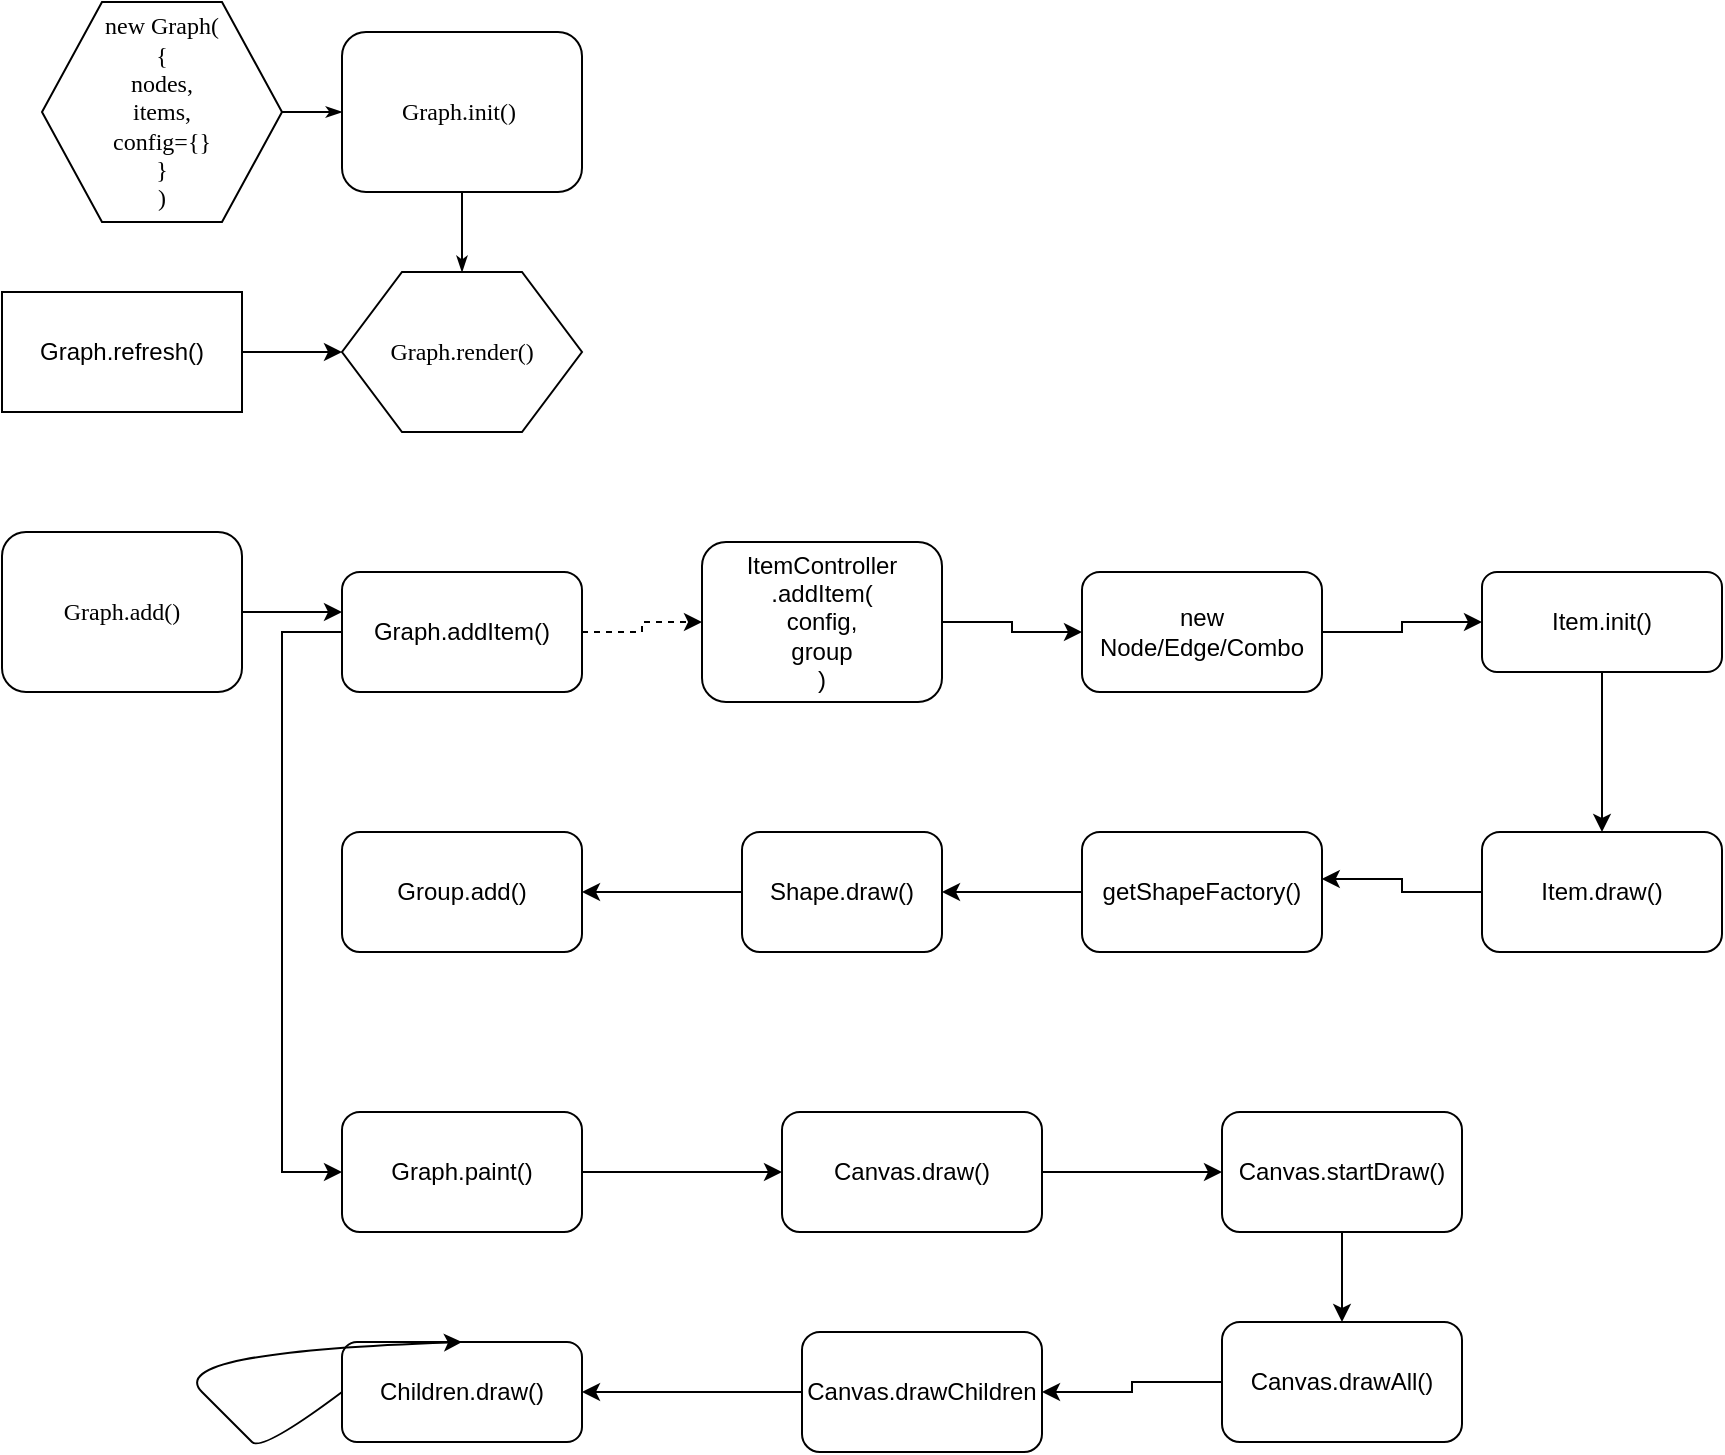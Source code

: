 <mxfile version="15.7.0" type="github" pages="3">
  <diagram name="Page-1" id="8ce9d11a-91a2-4d17-14d8-a56ed91bf033">
    <mxGraphModel dx="926" dy="532" grid="1" gridSize="10" guides="1" tooltips="1" connect="1" arrows="1" fold="1" page="1" pageScale="1" pageWidth="1100" pageHeight="850" background="none" math="0" shadow="0">
      <root>
        <mxCell id="0" />
        <mxCell id="1" parent="0" />
        <mxCell id="17ea667e15c223fc-28" style="edgeStyle=orthogonalEdgeStyle;rounded=1;html=1;labelBackgroundColor=none;startArrow=none;startFill=0;startSize=5;endArrow=classicThin;endFill=1;endSize=5;jettySize=auto;orthogonalLoop=1;strokeWidth=1;fontFamily=Verdana;fontSize=8" parent="1" source="17ea667e15c223fc-1" target="17ea667e15c223fc-2" edge="1">
          <mxGeometry relative="1" as="geometry" />
        </mxCell>
        <mxCell id="17ea667e15c223fc-1" value="new Graph(&lt;br&gt;{&lt;br&gt;nodes,&lt;br&gt;items,&lt;br&gt;config={}&lt;br&gt;}&lt;br&gt;)" style="shape=hexagon;perimeter=hexagonPerimeter;whiteSpace=wrap;html=1;rounded=0;shadow=0;labelBackgroundColor=none;strokeWidth=1;fontFamily=Verdana;fontSize=12;align=center;" parent="1" vertex="1">
          <mxGeometry x="30" y="45" width="120" height="110" as="geometry" />
        </mxCell>
        <mxCell id="17ea667e15c223fc-2" value="Graph.init()&amp;nbsp;" style="rounded=1;whiteSpace=wrap;html=1;shadow=0;labelBackgroundColor=none;strokeWidth=1;fontFamily=Verdana;fontSize=12;align=center;" parent="1" vertex="1">
          <mxGeometry x="180" y="60" width="120" height="80" as="geometry" />
        </mxCell>
        <mxCell id="17ea667e15c223fc-30" style="edgeStyle=orthogonalEdgeStyle;rounded=1;html=1;labelBackgroundColor=none;startArrow=none;startFill=0;startSize=5;endArrow=classicThin;endFill=1;endSize=5;jettySize=auto;orthogonalLoop=1;strokeWidth=1;fontFamily=Verdana;fontSize=8;exitX=0.5;exitY=1;exitDx=0;exitDy=0;" parent="1" source="17ea667e15c223fc-2" target="17ea667e15c223fc-5" edge="1">
          <mxGeometry relative="1" as="geometry">
            <mxPoint x="260.0" y="180.059" as="sourcePoint" />
          </mxGeometry>
        </mxCell>
        <mxCell id="17ea667e15c223fc-5" value="Graph.render()" style="shape=hexagon;perimeter=hexagonPerimeter;whiteSpace=wrap;html=1;rounded=0;shadow=0;labelBackgroundColor=none;strokeWidth=1;fontFamily=Verdana;fontSize=12;align=center;" parent="1" vertex="1">
          <mxGeometry x="180" y="180" width="120" height="80" as="geometry" />
        </mxCell>
        <mxCell id="Io-u_CDgHD77KVOLodCP-3" style="edgeStyle=orthogonalEdgeStyle;rounded=0;orthogonalLoop=1;jettySize=auto;html=1;entryX=0;entryY=0.5;entryDx=0;entryDy=0;" edge="1" parent="1" source="17ea667e15c223fc-8">
          <mxGeometry relative="1" as="geometry">
            <mxPoint x="180.0" y="350" as="targetPoint" />
          </mxGeometry>
        </mxCell>
        <mxCell id="17ea667e15c223fc-8" value="Graph.add()" style="rounded=1;whiteSpace=wrap;html=1;shadow=0;labelBackgroundColor=none;strokeWidth=1;fontFamily=Verdana;fontSize=12;align=center;" parent="1" vertex="1">
          <mxGeometry x="10" y="310" width="120" height="80" as="geometry" />
        </mxCell>
        <mxCell id="Io-u_CDgHD77KVOLodCP-2" style="edgeStyle=orthogonalEdgeStyle;rounded=0;orthogonalLoop=1;jettySize=auto;html=1;entryX=0;entryY=0.5;entryDx=0;entryDy=0;" edge="1" parent="1" source="Io-u_CDgHD77KVOLodCP-1" target="17ea667e15c223fc-5">
          <mxGeometry relative="1" as="geometry" />
        </mxCell>
        <mxCell id="Io-u_CDgHD77KVOLodCP-1" value="Graph.refresh()" style="rounded=0;whiteSpace=wrap;html=1;" vertex="1" parent="1">
          <mxGeometry x="10" y="190" width="120" height="60" as="geometry" />
        </mxCell>
        <mxCell id="Io-u_CDgHD77KVOLodCP-7" style="edgeStyle=orthogonalEdgeStyle;rounded=0;orthogonalLoop=1;jettySize=auto;html=1;exitX=1;exitY=0.5;exitDx=0;exitDy=0;dashed=1;" edge="1" parent="1" source="Io-u_CDgHD77KVOLodCP-5" target="Io-u_CDgHD77KVOLodCP-6">
          <mxGeometry relative="1" as="geometry" />
        </mxCell>
        <mxCell id="Io-u_CDgHD77KVOLodCP-21" style="edgeStyle=orthogonalEdgeStyle;rounded=0;orthogonalLoop=1;jettySize=auto;html=1;entryX=0;entryY=0.5;entryDx=0;entryDy=0;entryPerimeter=0;" edge="1" parent="1" source="Io-u_CDgHD77KVOLodCP-5" target="Io-u_CDgHD77KVOLodCP-20">
          <mxGeometry relative="1" as="geometry">
            <Array as="points">
              <mxPoint x="150" y="360" />
              <mxPoint x="150" y="630" />
            </Array>
          </mxGeometry>
        </mxCell>
        <mxCell id="Io-u_CDgHD77KVOLodCP-5" value="Graph.addItem()" style="rounded=1;whiteSpace=wrap;html=1;" vertex="1" parent="1">
          <mxGeometry x="180" y="330" width="120" height="60" as="geometry" />
        </mxCell>
        <mxCell id="Io-u_CDgHD77KVOLodCP-9" style="edgeStyle=orthogonalEdgeStyle;rounded=0;orthogonalLoop=1;jettySize=auto;html=1;exitX=1;exitY=0.5;exitDx=0;exitDy=0;" edge="1" parent="1" source="Io-u_CDgHD77KVOLodCP-6" target="Io-u_CDgHD77KVOLodCP-8">
          <mxGeometry relative="1" as="geometry" />
        </mxCell>
        <mxCell id="Io-u_CDgHD77KVOLodCP-6" value="ItemController&lt;br&gt;.addItem(&lt;br&gt;config,&lt;br&gt;group&lt;br&gt;)" style="rounded=1;whiteSpace=wrap;html=1;" vertex="1" parent="1">
          <mxGeometry x="360" y="315" width="120" height="80" as="geometry" />
        </mxCell>
        <mxCell id="Io-u_CDgHD77KVOLodCP-11" style="edgeStyle=orthogonalEdgeStyle;rounded=0;orthogonalLoop=1;jettySize=auto;html=1;entryX=0;entryY=0.5;entryDx=0;entryDy=0;" edge="1" parent="1" source="Io-u_CDgHD77KVOLodCP-8" target="Io-u_CDgHD77KVOLodCP-10">
          <mxGeometry relative="1" as="geometry" />
        </mxCell>
        <mxCell id="Io-u_CDgHD77KVOLodCP-8" value="new Node/Edge/Combo" style="rounded=1;whiteSpace=wrap;html=1;" vertex="1" parent="1">
          <mxGeometry x="550" y="330" width="120" height="60" as="geometry" />
        </mxCell>
        <mxCell id="Io-u_CDgHD77KVOLodCP-13" style="edgeStyle=orthogonalEdgeStyle;rounded=0;orthogonalLoop=1;jettySize=auto;html=1;entryX=0.5;entryY=0;entryDx=0;entryDy=0;" edge="1" parent="1" source="Io-u_CDgHD77KVOLodCP-10" target="Io-u_CDgHD77KVOLodCP-12">
          <mxGeometry relative="1" as="geometry" />
        </mxCell>
        <mxCell id="Io-u_CDgHD77KVOLodCP-10" value="Item.init()" style="rounded=1;whiteSpace=wrap;html=1;" vertex="1" parent="1">
          <mxGeometry x="750" y="330" width="120" height="50" as="geometry" />
        </mxCell>
        <mxCell id="Io-u_CDgHD77KVOLodCP-16" style="edgeStyle=orthogonalEdgeStyle;rounded=0;orthogonalLoop=1;jettySize=auto;html=1;entryX=0.999;entryY=0.391;entryDx=0;entryDy=0;entryPerimeter=0;" edge="1" parent="1" source="Io-u_CDgHD77KVOLodCP-12" target="Io-u_CDgHD77KVOLodCP-15">
          <mxGeometry relative="1" as="geometry" />
        </mxCell>
        <mxCell id="Io-u_CDgHD77KVOLodCP-12" value="Item.draw()" style="rounded=1;whiteSpace=wrap;html=1;" vertex="1" parent="1">
          <mxGeometry x="750" y="460" width="120" height="60" as="geometry" />
        </mxCell>
        <mxCell id="Io-u_CDgHD77KVOLodCP-18" style="edgeStyle=orthogonalEdgeStyle;rounded=0;orthogonalLoop=1;jettySize=auto;html=1;entryX=1;entryY=0.5;entryDx=0;entryDy=0;" edge="1" parent="1" source="Io-u_CDgHD77KVOLodCP-15" target="Io-u_CDgHD77KVOLodCP-17">
          <mxGeometry relative="1" as="geometry" />
        </mxCell>
        <mxCell id="Io-u_CDgHD77KVOLodCP-15" value="getShapeFactory()" style="rounded=1;whiteSpace=wrap;html=1;" vertex="1" parent="1">
          <mxGeometry x="550" y="460" width="120" height="60" as="geometry" />
        </mxCell>
        <mxCell id="Io-u_CDgHD77KVOLodCP-39" style="edgeStyle=orthogonalEdgeStyle;rounded=0;orthogonalLoop=1;jettySize=auto;html=1;entryX=1;entryY=0.5;entryDx=0;entryDy=0;" edge="1" parent="1" source="Io-u_CDgHD77KVOLodCP-17" target="Io-u_CDgHD77KVOLodCP-38">
          <mxGeometry relative="1" as="geometry" />
        </mxCell>
        <mxCell id="Io-u_CDgHD77KVOLodCP-17" value="Shape.draw()" style="rounded=1;whiteSpace=wrap;html=1;" vertex="1" parent="1">
          <mxGeometry x="380" y="460" width="100" height="60" as="geometry" />
        </mxCell>
        <mxCell id="Io-u_CDgHD77KVOLodCP-23" style="edgeStyle=orthogonalEdgeStyle;rounded=0;orthogonalLoop=1;jettySize=auto;html=1;entryX=0;entryY=0.5;entryDx=0;entryDy=0;" edge="1" parent="1" source="Io-u_CDgHD77KVOLodCP-20" target="Io-u_CDgHD77KVOLodCP-22">
          <mxGeometry relative="1" as="geometry" />
        </mxCell>
        <mxCell id="Io-u_CDgHD77KVOLodCP-20" value="Graph.paint()" style="rounded=1;whiteSpace=wrap;html=1;" vertex="1" parent="1">
          <mxGeometry x="180" y="600" width="120" height="60" as="geometry" />
        </mxCell>
        <mxCell id="Io-u_CDgHD77KVOLodCP-26" style="edgeStyle=orthogonalEdgeStyle;rounded=0;orthogonalLoop=1;jettySize=auto;html=1;entryX=0;entryY=0.5;entryDx=0;entryDy=0;" edge="1" parent="1" source="Io-u_CDgHD77KVOLodCP-22" target="Io-u_CDgHD77KVOLodCP-24">
          <mxGeometry relative="1" as="geometry" />
        </mxCell>
        <mxCell id="Io-u_CDgHD77KVOLodCP-22" value="Canvas.draw()" style="rounded=1;whiteSpace=wrap;html=1;" vertex="1" parent="1">
          <mxGeometry x="400" y="600" width="130" height="60" as="geometry" />
        </mxCell>
        <mxCell id="Io-u_CDgHD77KVOLodCP-28" style="edgeStyle=orthogonalEdgeStyle;rounded=0;orthogonalLoop=1;jettySize=auto;html=1;exitX=0.5;exitY=1;exitDx=0;exitDy=0;entryX=0.5;entryY=0;entryDx=0;entryDy=0;" edge="1" parent="1" source="Io-u_CDgHD77KVOLodCP-24" target="Io-u_CDgHD77KVOLodCP-25">
          <mxGeometry relative="1" as="geometry" />
        </mxCell>
        <mxCell id="Io-u_CDgHD77KVOLodCP-24" value="Canvas.startDraw()" style="rounded=1;whiteSpace=wrap;html=1;" vertex="1" parent="1">
          <mxGeometry x="620" y="600" width="120" height="60" as="geometry" />
        </mxCell>
        <mxCell id="Io-u_CDgHD77KVOLodCP-30" style="edgeStyle=orthogonalEdgeStyle;rounded=0;orthogonalLoop=1;jettySize=auto;html=1;entryX=1;entryY=0.5;entryDx=0;entryDy=0;" edge="1" parent="1" source="Io-u_CDgHD77KVOLodCP-25" target="Io-u_CDgHD77KVOLodCP-29">
          <mxGeometry relative="1" as="geometry" />
        </mxCell>
        <mxCell id="Io-u_CDgHD77KVOLodCP-25" value="Canvas.drawAll()" style="rounded=1;whiteSpace=wrap;html=1;" vertex="1" parent="1">
          <mxGeometry x="620" y="705" width="120" height="60" as="geometry" />
        </mxCell>
        <mxCell id="Io-u_CDgHD77KVOLodCP-34" style="edgeStyle=orthogonalEdgeStyle;rounded=0;orthogonalLoop=1;jettySize=auto;html=1;entryX=1;entryY=0.5;entryDx=0;entryDy=0;" edge="1" parent="1" source="Io-u_CDgHD77KVOLodCP-29" target="Io-u_CDgHD77KVOLodCP-33">
          <mxGeometry relative="1" as="geometry" />
        </mxCell>
        <mxCell id="Io-u_CDgHD77KVOLodCP-29" value="Canvas.drawChildren" style="rounded=1;whiteSpace=wrap;html=1;" vertex="1" parent="1">
          <mxGeometry x="410" y="710" width="120" height="60" as="geometry" />
        </mxCell>
        <mxCell id="Io-u_CDgHD77KVOLodCP-33" value="Children.draw()" style="rounded=1;whiteSpace=wrap;html=1;" vertex="1" parent="1">
          <mxGeometry x="180" y="715" width="120" height="50" as="geometry" />
        </mxCell>
        <mxCell id="Io-u_CDgHD77KVOLodCP-37" value="" style="curved=1;endArrow=classic;html=1;rounded=0;entryX=0.5;entryY=0;entryDx=0;entryDy=0;exitX=0;exitY=0.5;exitDx=0;exitDy=0;" edge="1" parent="1" source="Io-u_CDgHD77KVOLodCP-33" target="Io-u_CDgHD77KVOLodCP-33">
          <mxGeometry width="50" height="50" relative="1" as="geometry">
            <mxPoint x="90" y="770" as="sourcePoint" />
            <mxPoint x="140" y="720" as="targetPoint" />
            <Array as="points">
              <mxPoint x="140" y="770" />
              <mxPoint x="130" y="760" />
              <mxPoint x="90" y="720" />
            </Array>
          </mxGeometry>
        </mxCell>
        <mxCell id="Io-u_CDgHD77KVOLodCP-38" value="Group.add()" style="rounded=1;whiteSpace=wrap;html=1;" vertex="1" parent="1">
          <mxGeometry x="180" y="460" width="120" height="60" as="geometry" />
        </mxCell>
      </root>
    </mxGraphModel>
  </diagram>
  <diagram id="4KKUV-NfK35O08UQdXNA" name="Page-2">
    <mxGraphModel dx="926" dy="532" grid="1" gridSize="10" guides="1" tooltips="1" connect="1" arrows="1" fold="1" page="1" pageScale="1" pageWidth="850" pageHeight="1100" math="0" shadow="0">
      <root>
        <mxCell id="eYRsBCzG8zbw765XDVCu-0" />
        <mxCell id="eYRsBCzG8zbw765XDVCu-1" parent="eYRsBCzG8zbw765XDVCu-0" />
        <mxCell id="eYRsBCzG8zbw765XDVCu-4" style="edgeStyle=orthogonalEdgeStyle;rounded=0;orthogonalLoop=1;jettySize=auto;html=1;entryX=0;entryY=0.5;entryDx=0;entryDy=0;" edge="1" parent="eYRsBCzG8zbw765XDVCu-1" source="eYRsBCzG8zbw765XDVCu-2" target="eYRsBCzG8zbw765XDVCu-3">
          <mxGeometry relative="1" as="geometry" />
        </mxCell>
        <mxCell id="eYRsBCzG8zbw765XDVCu-2" value="Graph.layout()" style="shape=hexagon;perimeter=hexagonPerimeter2;whiteSpace=wrap;html=1;fixedSize=1;" vertex="1" parent="eYRsBCzG8zbw765XDVCu-1">
          <mxGeometry x="40" y="40" width="120" height="80" as="geometry" />
        </mxCell>
        <mxCell id="eYRsBCzG8zbw765XDVCu-6" style="edgeStyle=orthogonalEdgeStyle;rounded=0;orthogonalLoop=1;jettySize=auto;html=1;entryX=0;entryY=0.5;entryDx=0;entryDy=0;" edge="1" parent="eYRsBCzG8zbw765XDVCu-1" source="eYRsBCzG8zbw765XDVCu-3" target="eYRsBCzG8zbw765XDVCu-5">
          <mxGeometry relative="1" as="geometry" />
        </mxCell>
        <mxCell id="eYRsBCzG8zbw765XDVCu-3" value="LayoutController.layout()" style="rounded=1;whiteSpace=wrap;html=1;" vertex="1" parent="eYRsBCzG8zbw765XDVCu-1">
          <mxGeometry x="220" y="50" width="140" height="60" as="geometry" />
        </mxCell>
        <mxCell id="eYRsBCzG8zbw765XDVCu-8" style="edgeStyle=orthogonalEdgeStyle;rounded=0;orthogonalLoop=1;jettySize=auto;html=1;entryX=0.5;entryY=0;entryDx=0;entryDy=0;exitX=0.5;exitY=1;exitDx=0;exitDy=0;" edge="1" parent="eYRsBCzG8zbw765XDVCu-1" source="eYRsBCzG8zbw765XDVCu-9" target="eYRsBCzG8zbw765XDVCu-7">
          <mxGeometry relative="1" as="geometry" />
        </mxCell>
        <mxCell id="eYRsBCzG8zbw765XDVCu-10" style="edgeStyle=orthogonalEdgeStyle;rounded=0;orthogonalLoop=1;jettySize=auto;html=1;" edge="1" parent="eYRsBCzG8zbw765XDVCu-1" source="eYRsBCzG8zbw765XDVCu-5" target="eYRsBCzG8zbw765XDVCu-9">
          <mxGeometry relative="1" as="geometry" />
        </mxCell>
        <mxCell id="eYRsBCzG8zbw765XDVCu-5" value="initLayoutInstance()" style="rounded=1;whiteSpace=wrap;html=1;" vertex="1" parent="eYRsBCzG8zbw765XDVCu-1">
          <mxGeometry x="460" y="50" width="130" height="60" as="geometry" />
        </mxCell>
        <mxCell id="eYRsBCzG8zbw765XDVCu-12" style="edgeStyle=orthogonalEdgeStyle;rounded=0;orthogonalLoop=1;jettySize=auto;html=1;entryX=1;entryY=0.5;entryDx=0;entryDy=0;" edge="1" parent="eYRsBCzG8zbw765XDVCu-1" source="eYRsBCzG8zbw765XDVCu-7" target="eYRsBCzG8zbw765XDVCu-11">
          <mxGeometry relative="1" as="geometry" />
        </mxCell>
        <mxCell id="eYRsBCzG8zbw765XDVCu-7" value="Layout.execLayoutMethod()" style="rounded=1;whiteSpace=wrap;html=1;" vertex="1" parent="eYRsBCzG8zbw765XDVCu-1">
          <mxGeometry x="610" y="170" width="200" height="60" as="geometry" />
        </mxCell>
        <mxCell id="eYRsBCzG8zbw765XDVCu-9" value="initLayoutData()" style="rounded=1;whiteSpace=wrap;html=1;" vertex="1" parent="eYRsBCzG8zbw765XDVCu-1">
          <mxGeometry x="660" y="50" width="120" height="60" as="geometry" />
        </mxCell>
        <mxCell id="eYRsBCzG8zbw765XDVCu-24" style="edgeStyle=orthogonalEdgeStyle;rounded=0;orthogonalLoop=1;jettySize=auto;html=1;entryX=1;entryY=0.5;entryDx=0;entryDy=0;" edge="1" parent="eYRsBCzG8zbw765XDVCu-1" source="eYRsBCzG8zbw765XDVCu-11" target="eYRsBCzG8zbw765XDVCu-22">
          <mxGeometry relative="1" as="geometry" />
        </mxCell>
        <mxCell id="eYRsBCzG8zbw765XDVCu-11" value="Force.execute():&lt;br&gt;Layout一种" style="rounded=0;whiteSpace=wrap;html=1;" vertex="1" parent="eYRsBCzG8zbw765XDVCu-1">
          <mxGeometry x="430" y="200" width="120" height="60" as="geometry" />
        </mxCell>
        <mxCell id="eYRsBCzG8zbw765XDVCu-27" style="edgeStyle=orthogonalEdgeStyle;rounded=0;orthogonalLoop=1;jettySize=auto;html=1;" edge="1" parent="eYRsBCzG8zbw765XDVCu-1" source="eYRsBCzG8zbw765XDVCu-14">
          <mxGeometry relative="1" as="geometry">
            <mxPoint x="30" y="430" as="targetPoint" />
            <Array as="points">
              <mxPoint x="30" y="200" />
            </Array>
          </mxGeometry>
        </mxCell>
        <mxCell id="eYRsBCzG8zbw765XDVCu-14" value="Layout.refreshLayout()" style="rounded=1;whiteSpace=wrap;html=1;" vertex="1" parent="eYRsBCzG8zbw765XDVCu-1">
          <mxGeometry x="50" y="170" width="130" height="60" as="geometry" />
        </mxCell>
        <mxCell id="eYRsBCzG8zbw765XDVCu-15" value="Layout.onAllLayoutEnd()" style="rounded=1;whiteSpace=wrap;html=1;" vertex="1" parent="eYRsBCzG8zbw765XDVCu-1">
          <mxGeometry x="50" y="280" width="150" height="60" as="geometry" />
        </mxCell>
        <mxCell id="eYRsBCzG8zbw765XDVCu-21" style="edgeStyle=orthogonalEdgeStyle;rounded=0;orthogonalLoop=1;jettySize=auto;html=1;entryX=1;entryY=0.5;entryDx=0;entryDy=0;" edge="1" parent="eYRsBCzG8zbw765XDVCu-1" target="eYRsBCzG8zbw765XDVCu-14">
          <mxGeometry relative="1" as="geometry">
            <mxPoint x="310" y="230" as="sourcePoint" />
          </mxGeometry>
        </mxCell>
        <mxCell id="eYRsBCzG8zbw765XDVCu-25" style="edgeStyle=orthogonalEdgeStyle;rounded=0;orthogonalLoop=1;jettySize=auto;html=1;entryX=1;entryY=0.5;entryDx=0;entryDy=0;" edge="1" parent="eYRsBCzG8zbw765XDVCu-1" source="eYRsBCzG8zbw765XDVCu-22" target="eYRsBCzG8zbw765XDVCu-15">
          <mxGeometry relative="1" as="geometry" />
        </mxCell>
        <mxCell id="eYRsBCzG8zbw765XDVCu-22" value="是否迭代Position，&lt;br&gt;力学Layout" style="rounded=0;whiteSpace=wrap;html=1;" vertex="1" parent="eYRsBCzG8zbw765XDVCu-1">
          <mxGeometry x="280" y="200" width="90" height="40" as="geometry" />
        </mxCell>
        <mxCell id="eYRsBCzG8zbw765XDVCu-26" value="Graph.succssLayout()" style="rounded=1;whiteSpace=wrap;html=1;" vertex="1" parent="eYRsBCzG8zbw765XDVCu-1">
          <mxGeometry x="10" y="430" width="120" height="60" as="geometry" />
        </mxCell>
      </root>
    </mxGraphModel>
  </diagram>
  <diagram id="0e5Qz2epZZnu7VWOsyMC" name="Page-3">
    <mxGraphModel dx="529" dy="304" grid="1" gridSize="10" guides="1" tooltips="1" connect="1" arrows="1" fold="1" page="1" pageScale="1" pageWidth="850" pageHeight="1100" math="0" shadow="0">
      <root>
        <mxCell id="Xk5SAaSQTrt3VPIolNsb-0" />
        <mxCell id="Xk5SAaSQTrt3VPIolNsb-1" parent="Xk5SAaSQTrt3VPIolNsb-0" />
        <mxCell id="Xk5SAaSQTrt3VPIolNsb-13" style="edgeStyle=orthogonalEdgeStyle;rounded=0;orthogonalLoop=1;jettySize=auto;html=1;entryX=0.5;entryY=0;entryDx=0;entryDy=0;" edge="1" parent="Xk5SAaSQTrt3VPIolNsb-1" source="Xk5SAaSQTrt3VPIolNsb-2" target="Xk5SAaSQTrt3VPIolNsb-3">
          <mxGeometry relative="1" as="geometry" />
        </mxCell>
        <mxCell id="Xk5SAaSQTrt3VPIolNsb-2" value="EE" style="ellipse;whiteSpace=wrap;html=1;" vertex="1" parent="Xk5SAaSQTrt3VPIolNsb-1">
          <mxGeometry x="330" y="30" width="110" height="70" as="geometry" />
        </mxCell>
        <mxCell id="Xk5SAaSQTrt3VPIolNsb-14" style="edgeStyle=orthogonalEdgeStyle;rounded=0;orthogonalLoop=1;jettySize=auto;html=1;entryX=0.5;entryY=0;entryDx=0;entryDy=0;" edge="1" parent="Xk5SAaSQTrt3VPIolNsb-1" source="Xk5SAaSQTrt3VPIolNsb-3" target="Xk5SAaSQTrt3VPIolNsb-4">
          <mxGeometry relative="1" as="geometry" />
        </mxCell>
        <mxCell id="Xk5SAaSQTrt3VPIolNsb-3" value="Base" style="rounded=0;whiteSpace=wrap;html=1;" vertex="1" parent="Xk5SAaSQTrt3VPIolNsb-1">
          <mxGeometry x="325" y="130" width="120" height="60" as="geometry" />
        </mxCell>
        <mxCell id="Xk5SAaSQTrt3VPIolNsb-15" style="edgeStyle=orthogonalEdgeStyle;rounded=0;orthogonalLoop=1;jettySize=auto;html=1;entryX=0.5;entryY=0;entryDx=0;entryDy=0;" edge="1" parent="Xk5SAaSQTrt3VPIolNsb-1" source="Xk5SAaSQTrt3VPIolNsb-4" target="Xk5SAaSQTrt3VPIolNsb-5">
          <mxGeometry relative="1" as="geometry" />
        </mxCell>
        <mxCell id="Xk5SAaSQTrt3VPIolNsb-18" style="edgeStyle=orthogonalEdgeStyle;rounded=0;orthogonalLoop=1;jettySize=auto;html=1;entryX=0.5;entryY=0;entryDx=0;entryDy=0;" edge="1" parent="Xk5SAaSQTrt3VPIolNsb-1" source="Xk5SAaSQTrt3VPIolNsb-4" target="Xk5SAaSQTrt3VPIolNsb-11">
          <mxGeometry relative="1" as="geometry" />
        </mxCell>
        <mxCell id="Xk5SAaSQTrt3VPIolNsb-4" value="Element" style="rounded=0;whiteSpace=wrap;html=1;" vertex="1" parent="Xk5SAaSQTrt3VPIolNsb-1">
          <mxGeometry x="325" y="230" width="120" height="60" as="geometry" />
        </mxCell>
        <mxCell id="Xk5SAaSQTrt3VPIolNsb-16" style="edgeStyle=orthogonalEdgeStyle;rounded=0;orthogonalLoop=1;jettySize=auto;html=1;entryX=0.5;entryY=0;entryDx=0;entryDy=0;" edge="1" parent="Xk5SAaSQTrt3VPIolNsb-1" source="Xk5SAaSQTrt3VPIolNsb-5" target="Xk5SAaSQTrt3VPIolNsb-8">
          <mxGeometry relative="1" as="geometry" />
        </mxCell>
        <mxCell id="Xk5SAaSQTrt3VPIolNsb-17" style="edgeStyle=orthogonalEdgeStyle;rounded=0;orthogonalLoop=1;jettySize=auto;html=1;entryX=0.399;entryY=-0.048;entryDx=0;entryDy=0;entryPerimeter=0;" edge="1" parent="Xk5SAaSQTrt3VPIolNsb-1" source="Xk5SAaSQTrt3VPIolNsb-5" target="Xk5SAaSQTrt3VPIolNsb-6">
          <mxGeometry relative="1" as="geometry" />
        </mxCell>
        <mxCell id="Xk5SAaSQTrt3VPIolNsb-5" value="Container" style="rounded=0;whiteSpace=wrap;html=1;" vertex="1" parent="Xk5SAaSQTrt3VPIolNsb-1">
          <mxGeometry x="330" y="330" width="115" height="50" as="geometry" />
        </mxCell>
        <mxCell id="Xk5SAaSQTrt3VPIolNsb-22" style="edgeStyle=orthogonalEdgeStyle;rounded=0;orthogonalLoop=1;jettySize=auto;html=1;entryX=0.5;entryY=0;entryDx=0;entryDy=0;" edge="1" parent="Xk5SAaSQTrt3VPIolNsb-1" source="Xk5SAaSQTrt3VPIolNsb-6" target="Xk5SAaSQTrt3VPIolNsb-7">
          <mxGeometry relative="1" as="geometry" />
        </mxCell>
        <mxCell id="Xk5SAaSQTrt3VPIolNsb-6" value="AbstractGroup" style="rounded=0;whiteSpace=wrap;html=1;" vertex="1" parent="Xk5SAaSQTrt3VPIolNsb-1">
          <mxGeometry x="170" y="420" width="120" height="60" as="geometry" />
        </mxCell>
        <mxCell id="Xk5SAaSQTrt3VPIolNsb-7" value="Group" style="rounded=0;whiteSpace=wrap;html=1;" vertex="1" parent="Xk5SAaSQTrt3VPIolNsb-1">
          <mxGeometry x="170" y="520" width="120" height="60" as="geometry" />
        </mxCell>
        <mxCell id="Xk5SAaSQTrt3VPIolNsb-21" style="edgeStyle=orthogonalEdgeStyle;rounded=0;orthogonalLoop=1;jettySize=auto;html=1;entryX=0.456;entryY=0;entryDx=0;entryDy=0;entryPerimeter=0;" edge="1" parent="Xk5SAaSQTrt3VPIolNsb-1" source="Xk5SAaSQTrt3VPIolNsb-8" target="Xk5SAaSQTrt3VPIolNsb-9">
          <mxGeometry relative="1" as="geometry" />
        </mxCell>
        <mxCell id="Xk5SAaSQTrt3VPIolNsb-8" value="Canvas(abstract)" style="rounded=0;whiteSpace=wrap;html=1;" vertex="1" parent="Xk5SAaSQTrt3VPIolNsb-1">
          <mxGeometry x="325" y="420" width="120" height="60" as="geometry" />
        </mxCell>
        <mxCell id="Xk5SAaSQTrt3VPIolNsb-9" value="Canvas" style="rounded=0;whiteSpace=wrap;html=1;" vertex="1" parent="Xk5SAaSQTrt3VPIolNsb-1">
          <mxGeometry x="330" y="520" width="120" height="60" as="geometry" />
        </mxCell>
        <mxCell id="Xk5SAaSQTrt3VPIolNsb-20" style="edgeStyle=orthogonalEdgeStyle;rounded=0;orthogonalLoop=1;jettySize=auto;html=1;entryX=0.5;entryY=0;entryDx=0;entryDy=0;" edge="1" parent="Xk5SAaSQTrt3VPIolNsb-1" source="Xk5SAaSQTrt3VPIolNsb-10" target="Xk5SAaSQTrt3VPIolNsb-12">
          <mxGeometry relative="1" as="geometry" />
        </mxCell>
        <mxCell id="Xk5SAaSQTrt3VPIolNsb-10" value="ShapeBase" style="rounded=0;whiteSpace=wrap;html=1;" vertex="1" parent="Xk5SAaSQTrt3VPIolNsb-1">
          <mxGeometry x="500" y="420" width="120" height="60" as="geometry" />
        </mxCell>
        <mxCell id="Xk5SAaSQTrt3VPIolNsb-19" style="edgeStyle=orthogonalEdgeStyle;rounded=0;orthogonalLoop=1;jettySize=auto;html=1;entryX=0.5;entryY=0;entryDx=0;entryDy=0;" edge="1" parent="Xk5SAaSQTrt3VPIolNsb-1" source="Xk5SAaSQTrt3VPIolNsb-11" target="Xk5SAaSQTrt3VPIolNsb-10">
          <mxGeometry relative="1" as="geometry" />
        </mxCell>
        <mxCell id="Xk5SAaSQTrt3VPIolNsb-11" value="AbstractShape" style="rounded=0;whiteSpace=wrap;html=1;" vertex="1" parent="Xk5SAaSQTrt3VPIolNsb-1">
          <mxGeometry x="500" y="330" width="120" height="60" as="geometry" />
        </mxCell>
        <mxCell id="Xk5SAaSQTrt3VPIolNsb-12" value="Circle/Ellipse/Rect ..." style="rounded=0;whiteSpace=wrap;html=1;" vertex="1" parent="Xk5SAaSQTrt3VPIolNsb-1">
          <mxGeometry x="500" y="520" width="120" height="60" as="geometry" />
        </mxCell>
      </root>
    </mxGraphModel>
  </diagram>
</mxfile>
